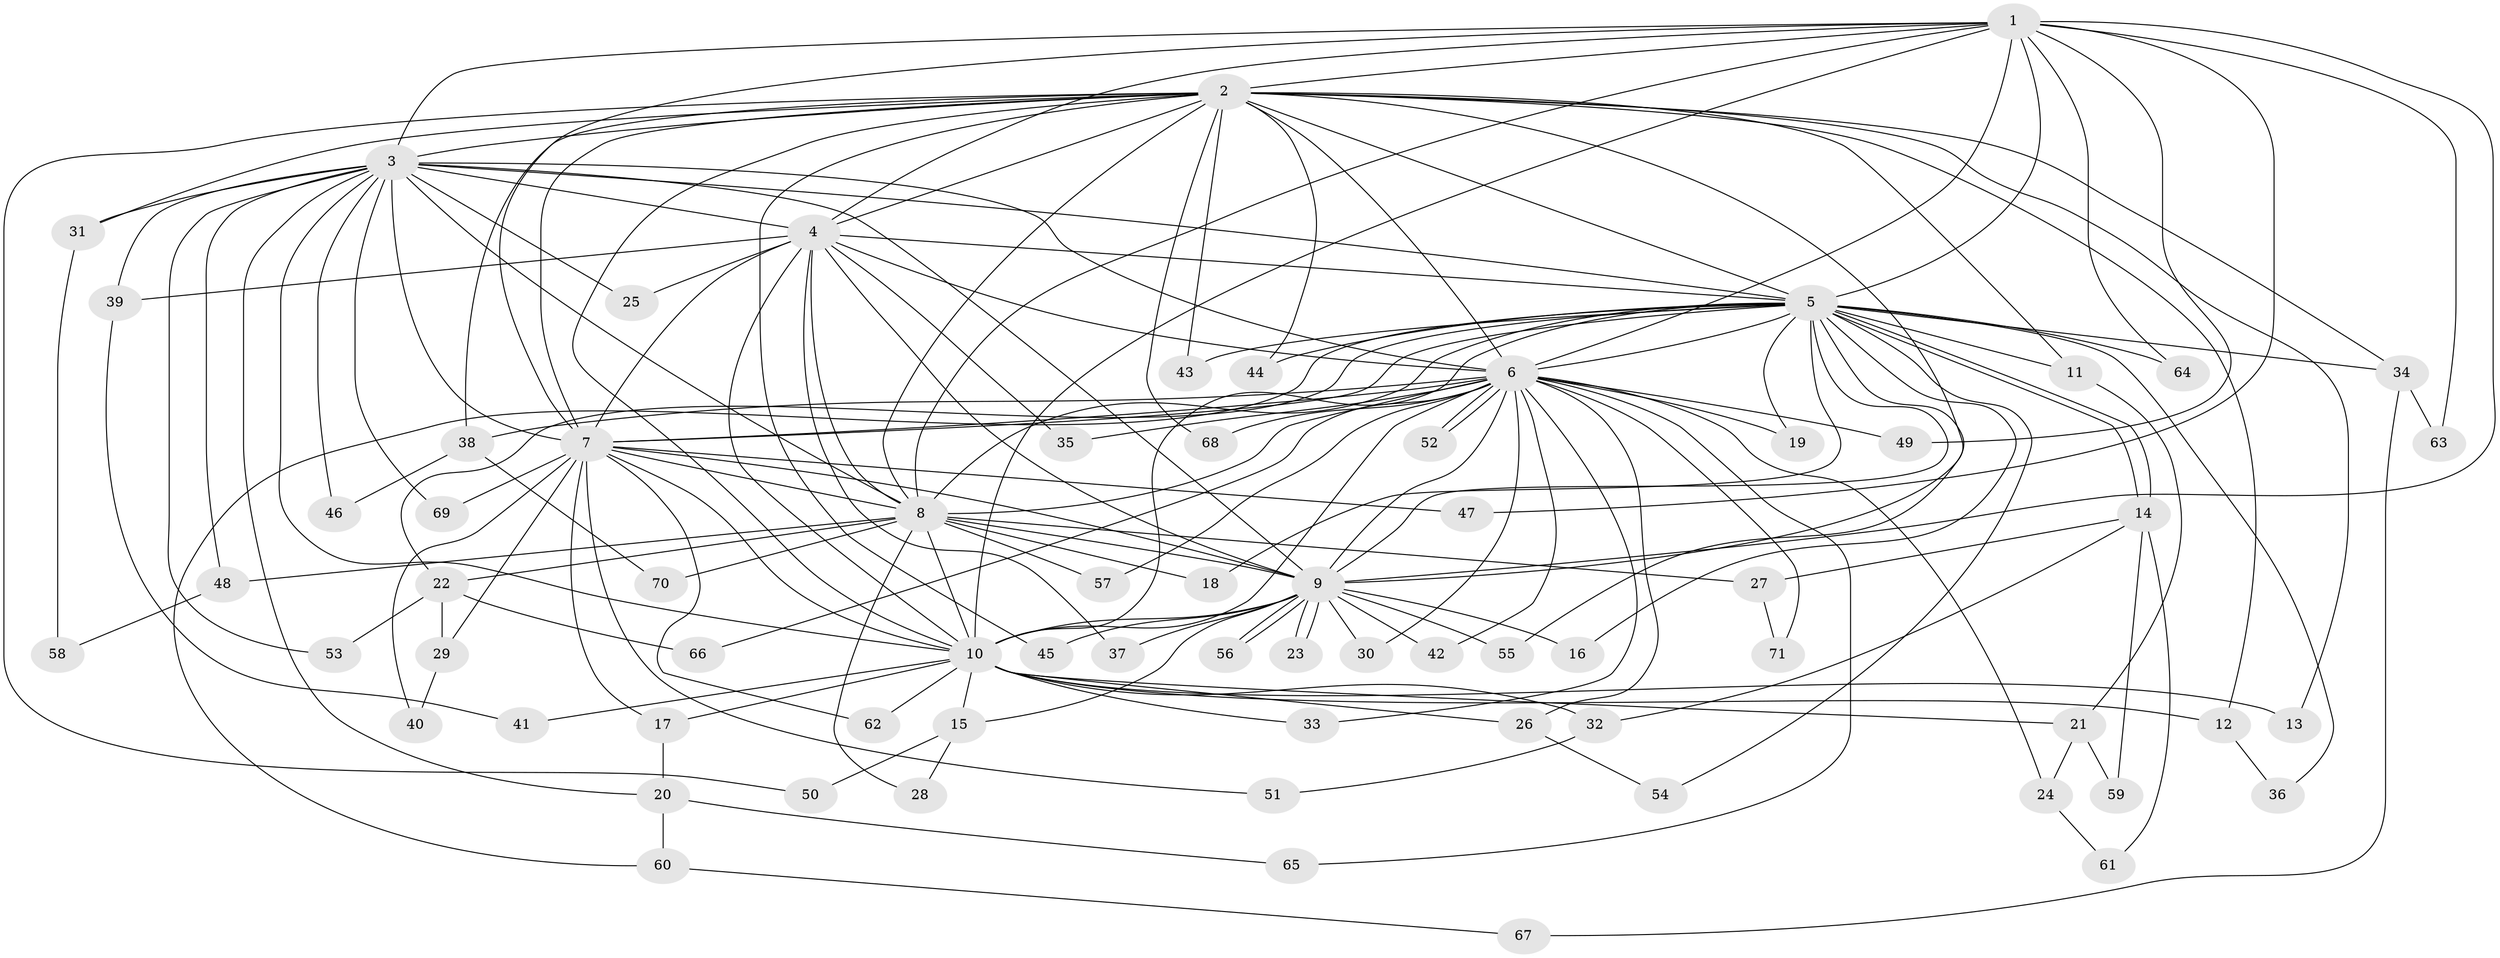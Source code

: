 // coarse degree distribution, {23: 0.017857142857142856, 15: 0.05357142857142857, 10: 0.017857142857142856, 24: 0.017857142857142856, 22: 0.017857142857142856, 16: 0.017857142857142856, 18: 0.017857142857142856, 3: 0.08928571428571429, 2: 0.625, 6: 0.03571428571428571, 4: 0.07142857142857142, 5: 0.017857142857142856}
// Generated by graph-tools (version 1.1) at 2025/51/02/27/25 19:51:52]
// undirected, 71 vertices, 167 edges
graph export_dot {
graph [start="1"]
  node [color=gray90,style=filled];
  1;
  2;
  3;
  4;
  5;
  6;
  7;
  8;
  9;
  10;
  11;
  12;
  13;
  14;
  15;
  16;
  17;
  18;
  19;
  20;
  21;
  22;
  23;
  24;
  25;
  26;
  27;
  28;
  29;
  30;
  31;
  32;
  33;
  34;
  35;
  36;
  37;
  38;
  39;
  40;
  41;
  42;
  43;
  44;
  45;
  46;
  47;
  48;
  49;
  50;
  51;
  52;
  53;
  54;
  55;
  56;
  57;
  58;
  59;
  60;
  61;
  62;
  63;
  64;
  65;
  66;
  67;
  68;
  69;
  70;
  71;
  1 -- 2;
  1 -- 3;
  1 -- 4;
  1 -- 5;
  1 -- 6;
  1 -- 7;
  1 -- 8;
  1 -- 9;
  1 -- 10;
  1 -- 47;
  1 -- 49;
  1 -- 63;
  1 -- 64;
  2 -- 3;
  2 -- 4;
  2 -- 5;
  2 -- 6;
  2 -- 7;
  2 -- 8;
  2 -- 9;
  2 -- 10;
  2 -- 11;
  2 -- 12;
  2 -- 13;
  2 -- 31;
  2 -- 34;
  2 -- 38;
  2 -- 43;
  2 -- 44;
  2 -- 45;
  2 -- 50;
  2 -- 68;
  3 -- 4;
  3 -- 5;
  3 -- 6;
  3 -- 7;
  3 -- 8;
  3 -- 9;
  3 -- 10;
  3 -- 20;
  3 -- 25;
  3 -- 31;
  3 -- 39;
  3 -- 46;
  3 -- 48;
  3 -- 53;
  3 -- 69;
  4 -- 5;
  4 -- 6;
  4 -- 7;
  4 -- 8;
  4 -- 9;
  4 -- 10;
  4 -- 25;
  4 -- 35;
  4 -- 37;
  4 -- 39;
  5 -- 6;
  5 -- 7;
  5 -- 8;
  5 -- 9;
  5 -- 10;
  5 -- 11;
  5 -- 14;
  5 -- 14;
  5 -- 16;
  5 -- 18;
  5 -- 19;
  5 -- 22;
  5 -- 34;
  5 -- 36;
  5 -- 43;
  5 -- 44;
  5 -- 54;
  5 -- 55;
  5 -- 60;
  5 -- 64;
  6 -- 7;
  6 -- 8;
  6 -- 9;
  6 -- 10;
  6 -- 19;
  6 -- 24;
  6 -- 26;
  6 -- 30;
  6 -- 33;
  6 -- 35;
  6 -- 38;
  6 -- 42;
  6 -- 49;
  6 -- 52;
  6 -- 52;
  6 -- 57;
  6 -- 65;
  6 -- 66;
  6 -- 68;
  6 -- 71;
  7 -- 8;
  7 -- 9;
  7 -- 10;
  7 -- 17;
  7 -- 29;
  7 -- 40;
  7 -- 47;
  7 -- 51;
  7 -- 62;
  7 -- 69;
  8 -- 9;
  8 -- 10;
  8 -- 18;
  8 -- 22;
  8 -- 27;
  8 -- 28;
  8 -- 48;
  8 -- 57;
  8 -- 70;
  9 -- 10;
  9 -- 15;
  9 -- 16;
  9 -- 23;
  9 -- 23;
  9 -- 30;
  9 -- 37;
  9 -- 42;
  9 -- 45;
  9 -- 55;
  9 -- 56;
  9 -- 56;
  10 -- 12;
  10 -- 13;
  10 -- 15;
  10 -- 17;
  10 -- 21;
  10 -- 26;
  10 -- 32;
  10 -- 33;
  10 -- 41;
  10 -- 62;
  11 -- 21;
  12 -- 36;
  14 -- 27;
  14 -- 32;
  14 -- 59;
  14 -- 61;
  15 -- 28;
  15 -- 50;
  17 -- 20;
  20 -- 60;
  20 -- 65;
  21 -- 24;
  21 -- 59;
  22 -- 29;
  22 -- 53;
  22 -- 66;
  24 -- 61;
  26 -- 54;
  27 -- 71;
  29 -- 40;
  31 -- 58;
  32 -- 51;
  34 -- 63;
  34 -- 67;
  38 -- 46;
  38 -- 70;
  39 -- 41;
  48 -- 58;
  60 -- 67;
}
